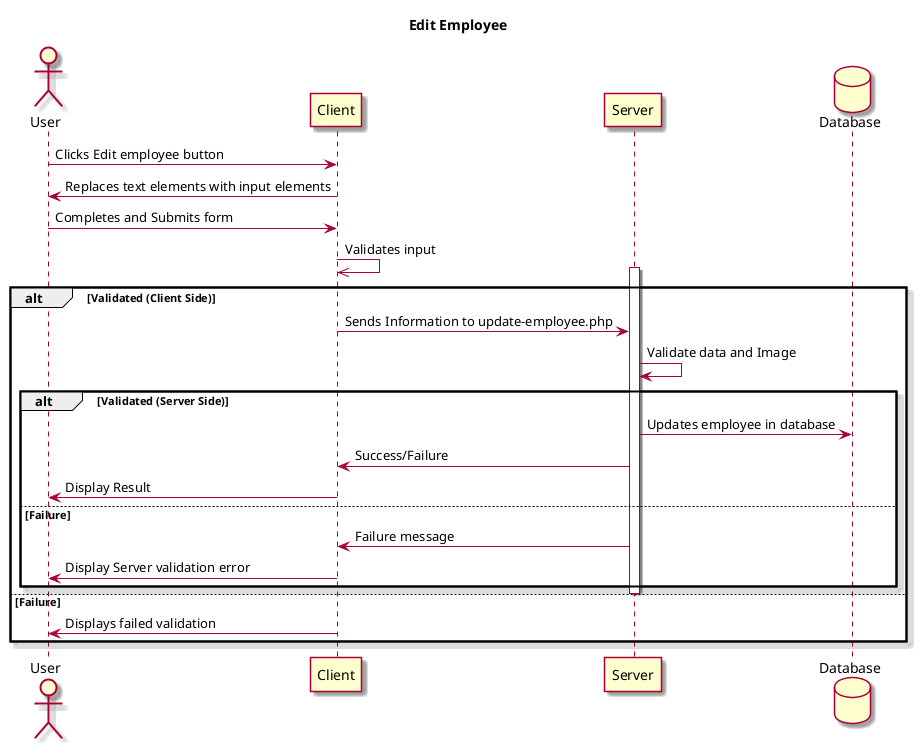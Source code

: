 @startuml

skin rose

title Edit Employee

Actor User
Participant Client 
Participant Server
Database Database AS DB

User -> Client: Clicks Edit employee button
Client -> User: Replaces text elements with input elements
User -> Client: Completes and Submits form
Client ->> Client: Validates input
alt Validated (Client Side)
activate Server
Client -> Server: Sends Information to update-employee.php
Server -> Server: Validate data and Image
alt Validated (Server Side)
Server -> DB: Updates employee in database
Server -> Client: Success/Failure
Client -> User: Display Result
else Failure
Server -> Client: Failure message
Client -> User : Display Server validation error
end
deactivate Server
else Failure
Client -> User: Displays failed validation
end
@enduml